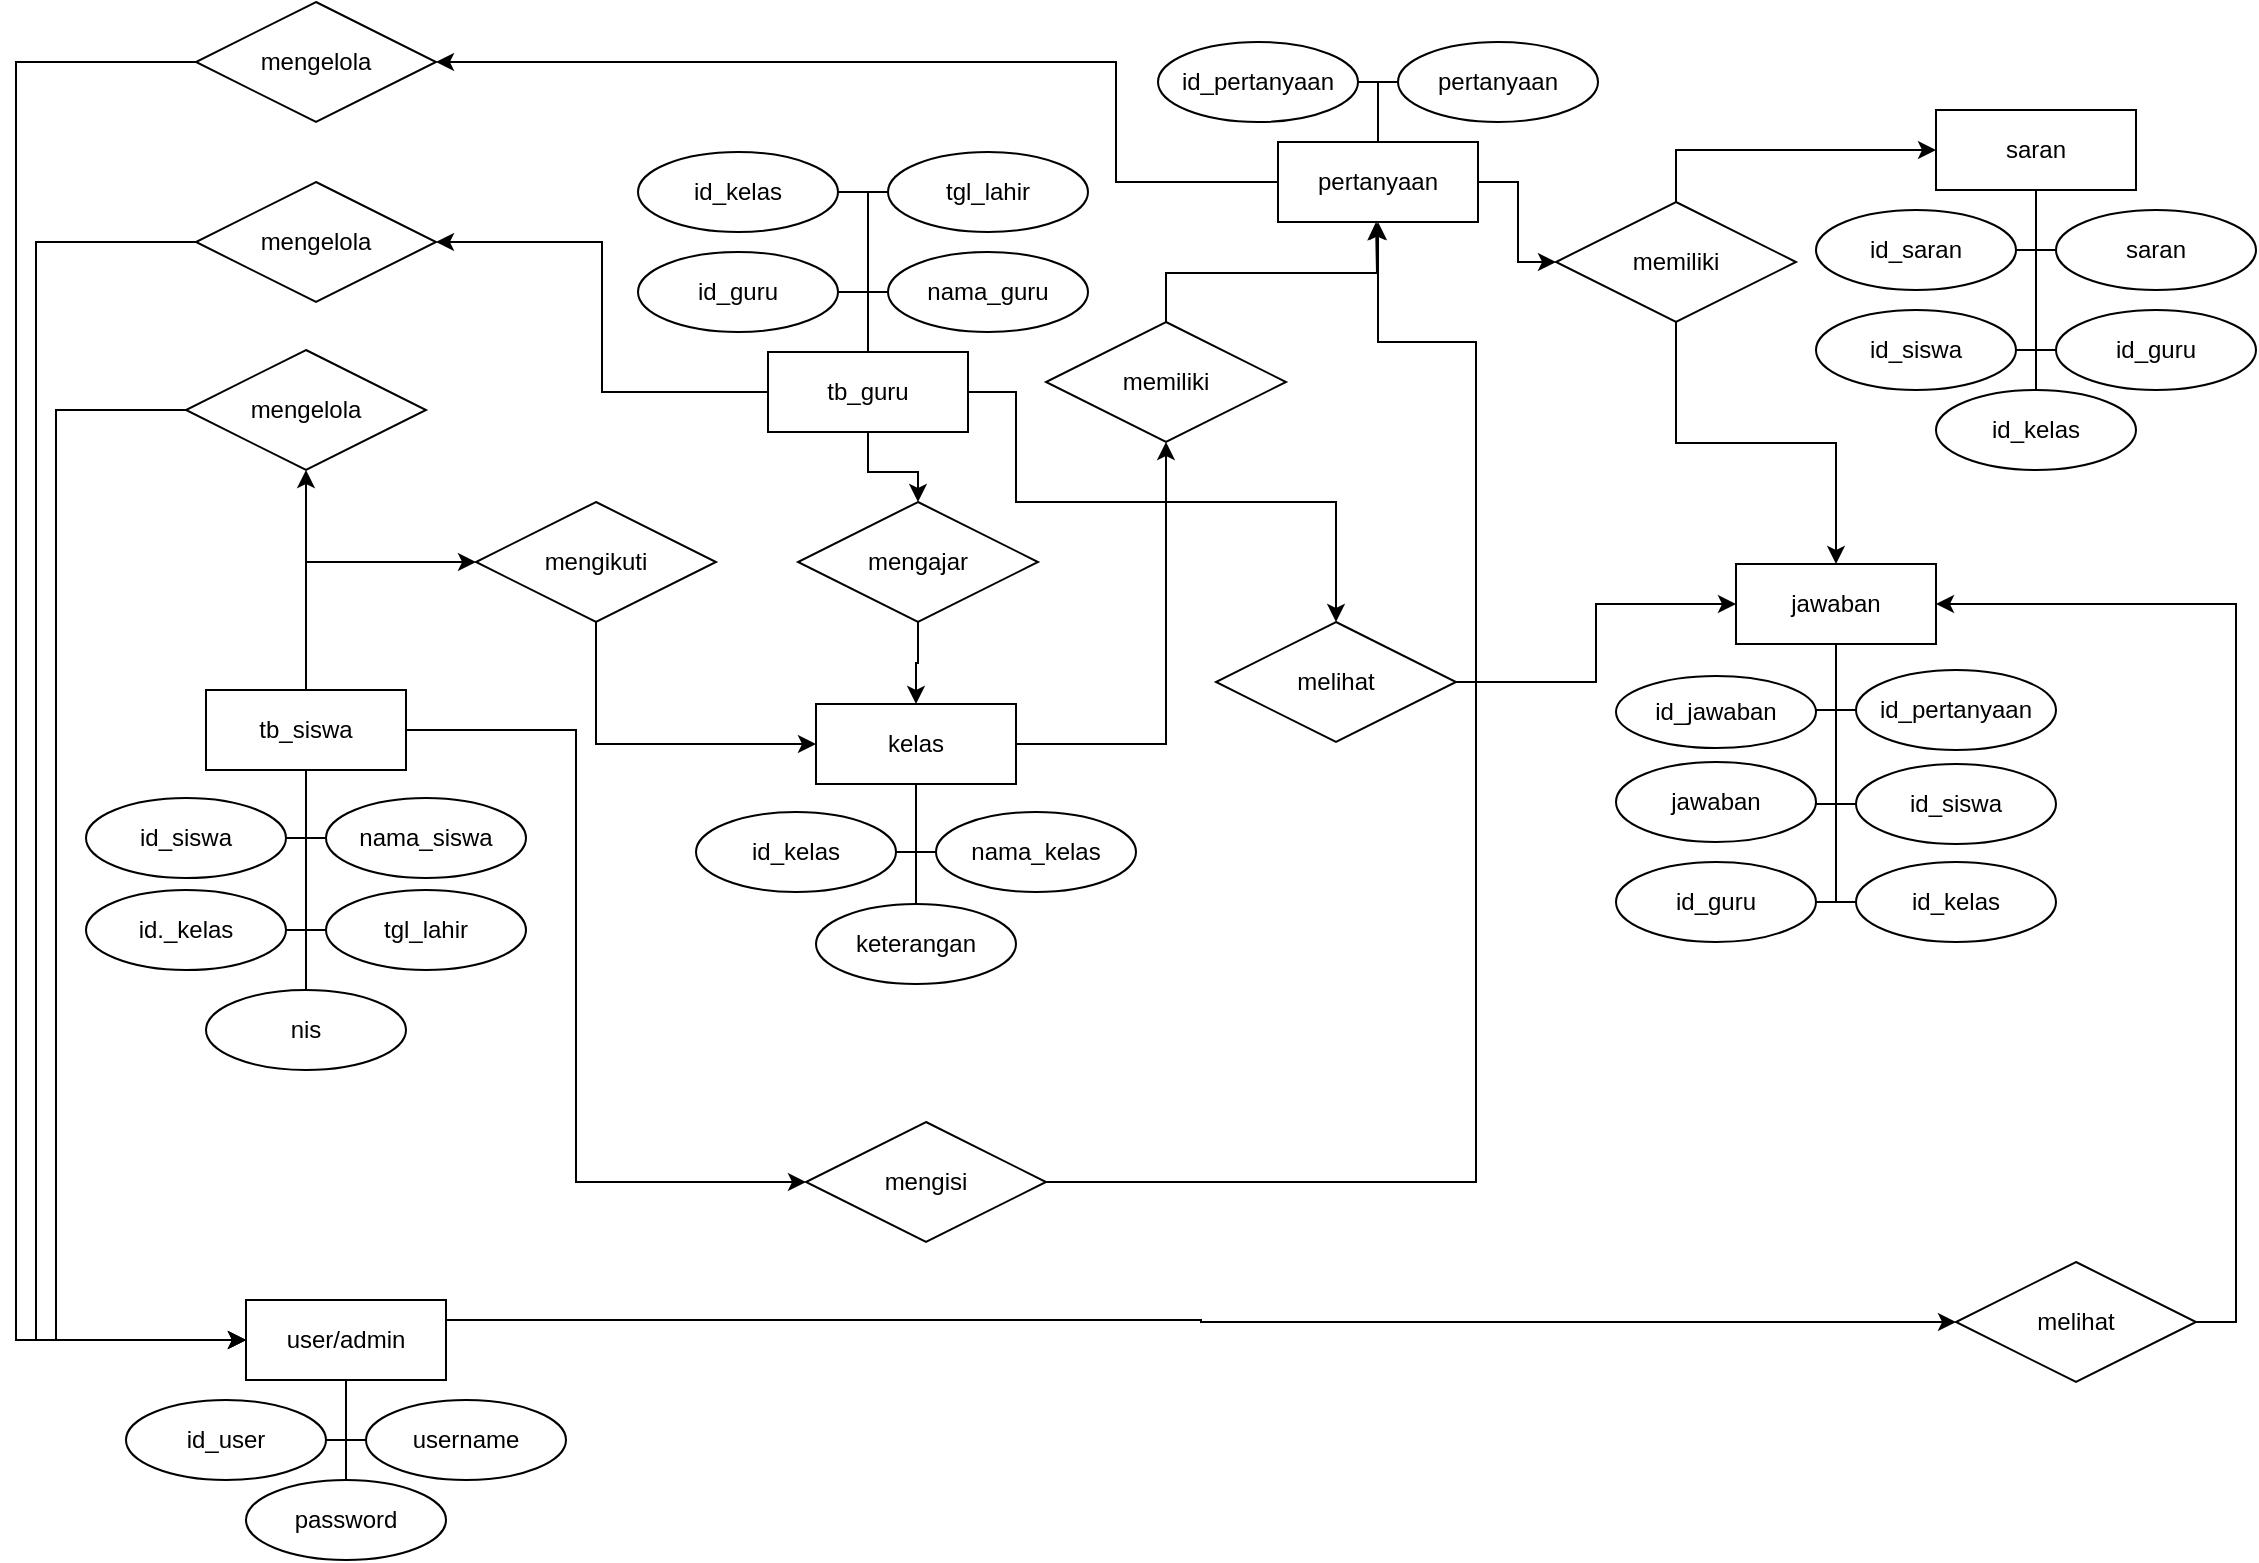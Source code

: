 <mxfile version="24.2.1" type="github">
  <diagram name="Halaman-1" id="s6odWYtnzc3tq_8RDWhx">
    <mxGraphModel dx="1443" dy="835" grid="1" gridSize="10" guides="1" tooltips="1" connect="1" arrows="1" fold="1" page="1" pageScale="1" pageWidth="1169" pageHeight="827" math="0" shadow="0">
      <root>
        <mxCell id="0" />
        <mxCell id="1" parent="0" />
        <mxCell id="OrHR6ifepcob_qLJRINy-78" style="edgeStyle=orthogonalEdgeStyle;rounded=0;orthogonalLoop=1;jettySize=auto;html=1;exitX=1;exitY=0.25;exitDx=0;exitDy=0;entryX=0;entryY=0.5;entryDx=0;entryDy=0;" edge="1" parent="1" source="5ooC5CI0XXPNZEL45VDL-1" target="OrHR6ifepcob_qLJRINy-68">
          <mxGeometry relative="1" as="geometry" />
        </mxCell>
        <mxCell id="5ooC5CI0XXPNZEL45VDL-1" value="user/admin" style="whiteSpace=wrap;html=1;align=center;" parent="1" vertex="1">
          <mxGeometry x="135" y="689" width="100" height="40" as="geometry" />
        </mxCell>
        <mxCell id="OrHR6ifepcob_qLJRINy-63" style="edgeStyle=orthogonalEdgeStyle;rounded=0;orthogonalLoop=1;jettySize=auto;html=1;exitX=1;exitY=0.5;exitDx=0;exitDy=0;entryX=0;entryY=0.5;entryDx=0;entryDy=0;endArrow=none;endFill=0;" edge="1" parent="1" source="gpOwEk4-FQtOBYrFqCJH-1" target="gpOwEk4-FQtOBYrFqCJH-2">
          <mxGeometry relative="1" as="geometry" />
        </mxCell>
        <mxCell id="gpOwEk4-FQtOBYrFqCJH-1" value="id_user" style="ellipse;whiteSpace=wrap;html=1;align=center;" parent="1" vertex="1">
          <mxGeometry x="75" y="739" width="100" height="40" as="geometry" />
        </mxCell>
        <mxCell id="gpOwEk4-FQtOBYrFqCJH-2" value="username" style="ellipse;whiteSpace=wrap;html=1;align=center;" parent="1" vertex="1">
          <mxGeometry x="195" y="739" width="100" height="40" as="geometry" />
        </mxCell>
        <mxCell id="OrHR6ifepcob_qLJRINy-62" style="edgeStyle=orthogonalEdgeStyle;rounded=0;orthogonalLoop=1;jettySize=auto;html=1;exitX=0.5;exitY=0;exitDx=0;exitDy=0;entryX=0.5;entryY=1;entryDx=0;entryDy=0;endArrow=none;endFill=0;" edge="1" parent="1" source="gpOwEk4-FQtOBYrFqCJH-3" target="5ooC5CI0XXPNZEL45VDL-1">
          <mxGeometry relative="1" as="geometry" />
        </mxCell>
        <mxCell id="gpOwEk4-FQtOBYrFqCJH-3" value="password" style="ellipse;whiteSpace=wrap;html=1;align=center;" parent="1" vertex="1">
          <mxGeometry x="135" y="779" width="100" height="40" as="geometry" />
        </mxCell>
        <mxCell id="OrHR6ifepcob_qLJRINy-80" style="edgeStyle=orthogonalEdgeStyle;rounded=0;orthogonalLoop=1;jettySize=auto;html=1;exitX=0;exitY=0.5;exitDx=0;exitDy=0;entryX=0;entryY=0.5;entryDx=0;entryDy=0;" edge="1" parent="1" source="gpOwEk4-FQtOBYrFqCJH-4" target="OrHR6ifepcob_qLJRINy-69">
          <mxGeometry relative="1" as="geometry">
            <Array as="points">
              <mxPoint x="300" y="404" />
              <mxPoint x="300" y="630" />
            </Array>
          </mxGeometry>
        </mxCell>
        <mxCell id="OrHR6ifepcob_qLJRINy-89" style="edgeStyle=orthogonalEdgeStyle;rounded=0;orthogonalLoop=1;jettySize=auto;html=1;exitX=0.5;exitY=0;exitDx=0;exitDy=0;entryX=0;entryY=0.5;entryDx=0;entryDy=0;" edge="1" parent="1" source="gpOwEk4-FQtOBYrFqCJH-4" target="OrHR6ifepcob_qLJRINy-73">
          <mxGeometry relative="1" as="geometry" />
        </mxCell>
        <mxCell id="OrHR6ifepcob_qLJRINy-106" style="edgeStyle=orthogonalEdgeStyle;rounded=0;orthogonalLoop=1;jettySize=auto;html=1;exitX=0.5;exitY=0;exitDx=0;exitDy=0;entryX=0.5;entryY=1;entryDx=0;entryDy=0;" edge="1" parent="1" source="gpOwEk4-FQtOBYrFqCJH-4" target="OrHR6ifepcob_qLJRINy-65">
          <mxGeometry relative="1" as="geometry" />
        </mxCell>
        <mxCell id="gpOwEk4-FQtOBYrFqCJH-4" value="tb_siswa" style="whiteSpace=wrap;html=1;align=center;" parent="1" vertex="1">
          <mxGeometry x="115" y="384" width="100" height="40" as="geometry" />
        </mxCell>
        <mxCell id="OrHR6ifepcob_qLJRINy-61" style="edgeStyle=orthogonalEdgeStyle;rounded=0;orthogonalLoop=1;jettySize=auto;html=1;exitX=1;exitY=0.5;exitDx=0;exitDy=0;entryX=0;entryY=0.5;entryDx=0;entryDy=0;endArrow=none;endFill=0;" edge="1" parent="1" source="gpOwEk4-FQtOBYrFqCJH-5" target="gpOwEk4-FQtOBYrFqCJH-6">
          <mxGeometry relative="1" as="geometry" />
        </mxCell>
        <mxCell id="gpOwEk4-FQtOBYrFqCJH-5" value="id_siswa" style="ellipse;whiteSpace=wrap;html=1;align=center;" parent="1" vertex="1">
          <mxGeometry x="55" y="438" width="100" height="40" as="geometry" />
        </mxCell>
        <mxCell id="gpOwEk4-FQtOBYrFqCJH-6" value="nama_siswa" style="ellipse;whiteSpace=wrap;html=1;align=center;" parent="1" vertex="1">
          <mxGeometry x="175" y="438" width="100" height="40" as="geometry" />
        </mxCell>
        <mxCell id="gpOwEk4-FQtOBYrFqCJH-7" value="tgl_lahir" style="ellipse;whiteSpace=wrap;html=1;align=center;" parent="1" vertex="1">
          <mxGeometry x="175" y="484" width="100" height="40" as="geometry" />
        </mxCell>
        <mxCell id="OrHR6ifepcob_qLJRINy-60" style="edgeStyle=orthogonalEdgeStyle;rounded=0;orthogonalLoop=1;jettySize=auto;html=1;exitX=1;exitY=0.5;exitDx=0;exitDy=0;entryX=0;entryY=0.5;entryDx=0;entryDy=0;endArrow=none;endFill=0;" edge="1" parent="1" source="gpOwEk4-FQtOBYrFqCJH-8" target="gpOwEk4-FQtOBYrFqCJH-7">
          <mxGeometry relative="1" as="geometry" />
        </mxCell>
        <mxCell id="gpOwEk4-FQtOBYrFqCJH-8" value="id._kelas" style="ellipse;whiteSpace=wrap;html=1;align=center;" parent="1" vertex="1">
          <mxGeometry x="55" y="484" width="100" height="40" as="geometry" />
        </mxCell>
        <mxCell id="OrHR6ifepcob_qLJRINy-97" style="edgeStyle=orthogonalEdgeStyle;rounded=0;orthogonalLoop=1;jettySize=auto;html=1;exitX=0.5;exitY=1;exitDx=0;exitDy=0;entryX=0.5;entryY=0;entryDx=0;entryDy=0;" edge="1" parent="1" source="OrHR6ifepcob_qLJRINy-1" target="OrHR6ifepcob_qLJRINy-74">
          <mxGeometry relative="1" as="geometry" />
        </mxCell>
        <mxCell id="OrHR6ifepcob_qLJRINy-99" style="edgeStyle=orthogonalEdgeStyle;rounded=0;orthogonalLoop=1;jettySize=auto;html=1;exitX=1;exitY=0.5;exitDx=0;exitDy=0;entryX=0.5;entryY=0;entryDx=0;entryDy=0;" edge="1" parent="1" source="OrHR6ifepcob_qLJRINy-1" target="OrHR6ifepcob_qLJRINy-75">
          <mxGeometry relative="1" as="geometry">
            <Array as="points">
              <mxPoint x="520" y="235" />
              <mxPoint x="520" y="290" />
              <mxPoint x="680" y="290" />
            </Array>
          </mxGeometry>
        </mxCell>
        <mxCell id="OrHR6ifepcob_qLJRINy-103" style="edgeStyle=orthogonalEdgeStyle;rounded=0;orthogonalLoop=1;jettySize=auto;html=1;exitX=0;exitY=0.5;exitDx=0;exitDy=0;entryX=1;entryY=0.5;entryDx=0;entryDy=0;" edge="1" parent="1" source="OrHR6ifepcob_qLJRINy-1" target="OrHR6ifepcob_qLJRINy-70">
          <mxGeometry relative="1" as="geometry" />
        </mxCell>
        <mxCell id="OrHR6ifepcob_qLJRINy-1" value="tb_guru" style="whiteSpace=wrap;html=1;align=center;" vertex="1" parent="1">
          <mxGeometry x="396" y="215" width="100" height="40" as="geometry" />
        </mxCell>
        <mxCell id="OrHR6ifepcob_qLJRINy-4" value="id_kelas" style="ellipse;whiteSpace=wrap;html=1;align=center;" vertex="1" parent="1">
          <mxGeometry x="331" y="115" width="100" height="40" as="geometry" />
        </mxCell>
        <mxCell id="OrHR6ifepcob_qLJRINy-5" value="id_guru" style="ellipse;whiteSpace=wrap;html=1;align=center;" vertex="1" parent="1">
          <mxGeometry x="331" y="165" width="100" height="40" as="geometry" />
        </mxCell>
        <mxCell id="OrHR6ifepcob_qLJRINy-14" style="edgeStyle=orthogonalEdgeStyle;rounded=0;orthogonalLoop=1;jettySize=auto;html=1;exitX=0;exitY=0.5;exitDx=0;exitDy=0;entryX=1;entryY=0.5;entryDx=0;entryDy=0;endArrow=none;endFill=0;" edge="1" parent="1" source="OrHR6ifepcob_qLJRINy-6" target="OrHR6ifepcob_qLJRINy-5">
          <mxGeometry relative="1" as="geometry" />
        </mxCell>
        <mxCell id="OrHR6ifepcob_qLJRINy-6" value="nama_guru" style="ellipse;whiteSpace=wrap;html=1;align=center;" vertex="1" parent="1">
          <mxGeometry x="456" y="165" width="100" height="40" as="geometry" />
        </mxCell>
        <mxCell id="OrHR6ifepcob_qLJRINy-15" style="edgeStyle=orthogonalEdgeStyle;rounded=0;orthogonalLoop=1;jettySize=auto;html=1;exitX=0;exitY=0.5;exitDx=0;exitDy=0;endArrow=none;endFill=0;" edge="1" parent="1" source="OrHR6ifepcob_qLJRINy-7" target="OrHR6ifepcob_qLJRINy-4">
          <mxGeometry relative="1" as="geometry" />
        </mxCell>
        <mxCell id="OrHR6ifepcob_qLJRINy-17" style="edgeStyle=orthogonalEdgeStyle;rounded=0;orthogonalLoop=1;jettySize=auto;html=1;exitX=0;exitY=0.5;exitDx=0;exitDy=0;entryX=0.5;entryY=0;entryDx=0;entryDy=0;endArrow=none;endFill=0;" edge="1" parent="1" source="OrHR6ifepcob_qLJRINy-7" target="OrHR6ifepcob_qLJRINy-1">
          <mxGeometry relative="1" as="geometry">
            <Array as="points">
              <mxPoint x="446" y="135" />
            </Array>
          </mxGeometry>
        </mxCell>
        <mxCell id="OrHR6ifepcob_qLJRINy-7" value="tgl_lahir" style="ellipse;whiteSpace=wrap;html=1;align=center;" vertex="1" parent="1">
          <mxGeometry x="456" y="115" width="100" height="40" as="geometry" />
        </mxCell>
        <mxCell id="OrHR6ifepcob_qLJRINy-59" style="edgeStyle=orthogonalEdgeStyle;rounded=0;orthogonalLoop=1;jettySize=auto;html=1;exitX=0.5;exitY=0;exitDx=0;exitDy=0;endArrow=none;endFill=0;" edge="1" parent="1" source="OrHR6ifepcob_qLJRINy-9" target="gpOwEk4-FQtOBYrFqCJH-4">
          <mxGeometry relative="1" as="geometry" />
        </mxCell>
        <mxCell id="OrHR6ifepcob_qLJRINy-9" value="nis" style="ellipse;whiteSpace=wrap;html=1;align=center;" vertex="1" parent="1">
          <mxGeometry x="115" y="534" width="100" height="40" as="geometry" />
        </mxCell>
        <mxCell id="OrHR6ifepcob_qLJRINy-92" style="edgeStyle=orthogonalEdgeStyle;rounded=0;orthogonalLoop=1;jettySize=auto;html=1;exitX=1;exitY=0.5;exitDx=0;exitDy=0;entryX=0.5;entryY=1;entryDx=0;entryDy=0;" edge="1" parent="1" source="OrHR6ifepcob_qLJRINy-27" target="OrHR6ifepcob_qLJRINy-76">
          <mxGeometry relative="1" as="geometry" />
        </mxCell>
        <mxCell id="OrHR6ifepcob_qLJRINy-27" value="kelas" style="whiteSpace=wrap;html=1;align=center;" vertex="1" parent="1">
          <mxGeometry x="420" y="391" width="100" height="40" as="geometry" />
        </mxCell>
        <mxCell id="OrHR6ifepcob_qLJRINy-28" style="edgeStyle=orthogonalEdgeStyle;rounded=0;orthogonalLoop=1;jettySize=auto;html=1;exitX=1;exitY=0.5;exitDx=0;exitDy=0;entryX=0;entryY=0.5;entryDx=0;entryDy=0;endArrow=none;endFill=0;" edge="1" parent="1" source="OrHR6ifepcob_qLJRINy-29" target="OrHR6ifepcob_qLJRINy-30">
          <mxGeometry relative="1" as="geometry" />
        </mxCell>
        <mxCell id="OrHR6ifepcob_qLJRINy-29" value="id_kelas" style="ellipse;whiteSpace=wrap;html=1;align=center;" vertex="1" parent="1">
          <mxGeometry x="360" y="445" width="100" height="40" as="geometry" />
        </mxCell>
        <mxCell id="OrHR6ifepcob_qLJRINy-30" value="nama_kelas" style="ellipse;whiteSpace=wrap;html=1;align=center;" vertex="1" parent="1">
          <mxGeometry x="480" y="445" width="100" height="40" as="geometry" />
        </mxCell>
        <mxCell id="OrHR6ifepcob_qLJRINy-31" style="edgeStyle=orthogonalEdgeStyle;rounded=0;orthogonalLoop=1;jettySize=auto;html=1;exitX=0.5;exitY=0;exitDx=0;exitDy=0;entryX=0.5;entryY=1;entryDx=0;entryDy=0;endArrow=none;endFill=0;" edge="1" parent="1" source="OrHR6ifepcob_qLJRINy-32" target="OrHR6ifepcob_qLJRINy-27">
          <mxGeometry relative="1" as="geometry" />
        </mxCell>
        <mxCell id="OrHR6ifepcob_qLJRINy-32" value="keterangan" style="ellipse;whiteSpace=wrap;html=1;align=center;" vertex="1" parent="1">
          <mxGeometry x="420" y="491" width="100" height="40" as="geometry" />
        </mxCell>
        <mxCell id="OrHR6ifepcob_qLJRINy-33" value="jawaban" style="whiteSpace=wrap;html=1;align=center;" vertex="1" parent="1">
          <mxGeometry x="880" y="321" width="100" height="40" as="geometry" />
        </mxCell>
        <mxCell id="OrHR6ifepcob_qLJRINy-34" value="id_jawaban" style="ellipse;whiteSpace=wrap;html=1;align=center;" vertex="1" parent="1">
          <mxGeometry x="820" y="377" width="100" height="36" as="geometry" />
        </mxCell>
        <mxCell id="OrHR6ifepcob_qLJRINy-42" style="edgeStyle=orthogonalEdgeStyle;rounded=0;orthogonalLoop=1;jettySize=auto;html=1;exitX=0;exitY=0.5;exitDx=0;exitDy=0;entryX=1;entryY=0.5;entryDx=0;entryDy=0;endArrow=none;endFill=0;" edge="1" parent="1" source="OrHR6ifepcob_qLJRINy-35" target="OrHR6ifepcob_qLJRINy-34">
          <mxGeometry relative="1" as="geometry" />
        </mxCell>
        <mxCell id="OrHR6ifepcob_qLJRINy-35" value="id_pertanyaan" style="ellipse;whiteSpace=wrap;html=1;align=center;" vertex="1" parent="1">
          <mxGeometry x="940" y="374" width="100" height="40" as="geometry" />
        </mxCell>
        <mxCell id="OrHR6ifepcob_qLJRINy-36" value="jawaban" style="ellipse;whiteSpace=wrap;html=1;align=center;" vertex="1" parent="1">
          <mxGeometry x="820" y="420" width="100" height="40" as="geometry" />
        </mxCell>
        <mxCell id="OrHR6ifepcob_qLJRINy-41" style="edgeStyle=orthogonalEdgeStyle;rounded=0;orthogonalLoop=1;jettySize=auto;html=1;exitX=0;exitY=0.5;exitDx=0;exitDy=0;endArrow=none;endFill=0;" edge="1" parent="1" source="OrHR6ifepcob_qLJRINy-37" target="OrHR6ifepcob_qLJRINy-36">
          <mxGeometry relative="1" as="geometry" />
        </mxCell>
        <mxCell id="OrHR6ifepcob_qLJRINy-37" value="id_siswa" style="ellipse;whiteSpace=wrap;html=1;align=center;" vertex="1" parent="1">
          <mxGeometry x="940" y="421" width="100" height="40" as="geometry" />
        </mxCell>
        <mxCell id="OrHR6ifepcob_qLJRINy-43" style="edgeStyle=orthogonalEdgeStyle;rounded=0;orthogonalLoop=1;jettySize=auto;html=1;exitX=1;exitY=0.5;exitDx=0;exitDy=0;endArrow=none;endFill=0;" edge="1" parent="1" source="OrHR6ifepcob_qLJRINy-38">
          <mxGeometry relative="1" as="geometry">
            <mxPoint x="940" y="490.167" as="targetPoint" />
          </mxGeometry>
        </mxCell>
        <mxCell id="OrHR6ifepcob_qLJRINy-38" value="id_guru" style="ellipse;whiteSpace=wrap;html=1;align=center;" vertex="1" parent="1">
          <mxGeometry x="820" y="470" width="100" height="40" as="geometry" />
        </mxCell>
        <mxCell id="OrHR6ifepcob_qLJRINy-40" style="edgeStyle=orthogonalEdgeStyle;rounded=0;orthogonalLoop=1;jettySize=auto;html=1;exitX=0;exitY=0.5;exitDx=0;exitDy=0;entryX=0.5;entryY=1;entryDx=0;entryDy=0;endArrow=none;endFill=0;" edge="1" parent="1" source="OrHR6ifepcob_qLJRINy-39" target="OrHR6ifepcob_qLJRINy-33">
          <mxGeometry relative="1" as="geometry">
            <Array as="points">
              <mxPoint x="930" y="490" />
            </Array>
          </mxGeometry>
        </mxCell>
        <mxCell id="OrHR6ifepcob_qLJRINy-39" value="id_kelas" style="ellipse;whiteSpace=wrap;html=1;align=center;" vertex="1" parent="1">
          <mxGeometry x="940" y="470" width="100" height="40" as="geometry" />
        </mxCell>
        <mxCell id="OrHR6ifepcob_qLJRINy-82" style="edgeStyle=orthogonalEdgeStyle;rounded=0;orthogonalLoop=1;jettySize=auto;html=1;exitX=1;exitY=0.5;exitDx=0;exitDy=0;entryX=0;entryY=0.5;entryDx=0;entryDy=0;" edge="1" parent="1" source="OrHR6ifepcob_qLJRINy-44" target="OrHR6ifepcob_qLJRINy-77">
          <mxGeometry relative="1" as="geometry" />
        </mxCell>
        <mxCell id="OrHR6ifepcob_qLJRINy-102" style="edgeStyle=orthogonalEdgeStyle;rounded=0;orthogonalLoop=1;jettySize=auto;html=1;exitX=0;exitY=0.5;exitDx=0;exitDy=0;entryX=1;entryY=0.5;entryDx=0;entryDy=0;" edge="1" parent="1" source="OrHR6ifepcob_qLJRINy-44" target="OrHR6ifepcob_qLJRINy-71">
          <mxGeometry relative="1" as="geometry">
            <Array as="points">
              <mxPoint x="570" y="130" />
              <mxPoint x="570" y="70" />
            </Array>
          </mxGeometry>
        </mxCell>
        <mxCell id="OrHR6ifepcob_qLJRINy-44" value="pertanyaan" style="whiteSpace=wrap;html=1;align=center;" vertex="1" parent="1">
          <mxGeometry x="651" y="110" width="100" height="40" as="geometry" />
        </mxCell>
        <mxCell id="OrHR6ifepcob_qLJRINy-58" style="edgeStyle=orthogonalEdgeStyle;rounded=0;orthogonalLoop=1;jettySize=auto;html=1;exitX=1;exitY=0.5;exitDx=0;exitDy=0;endArrow=none;endFill=0;" edge="1" parent="1" source="OrHR6ifepcob_qLJRINy-45">
          <mxGeometry relative="1" as="geometry">
            <mxPoint x="711" y="80" as="targetPoint" />
          </mxGeometry>
        </mxCell>
        <mxCell id="OrHR6ifepcob_qLJRINy-45" value="id_pertanyaan" style="ellipse;whiteSpace=wrap;html=1;align=center;" vertex="1" parent="1">
          <mxGeometry x="591" y="60" width="100" height="40" as="geometry" />
        </mxCell>
        <mxCell id="OrHR6ifepcob_qLJRINy-57" style="edgeStyle=orthogonalEdgeStyle;rounded=0;orthogonalLoop=1;jettySize=auto;html=1;exitX=0;exitY=0.5;exitDx=0;exitDy=0;entryX=0.5;entryY=0;entryDx=0;entryDy=0;endArrow=none;endFill=0;" edge="1" parent="1" source="OrHR6ifepcob_qLJRINy-46" target="OrHR6ifepcob_qLJRINy-44">
          <mxGeometry relative="1" as="geometry" />
        </mxCell>
        <mxCell id="OrHR6ifepcob_qLJRINy-46" value="pertanyaan" style="ellipse;whiteSpace=wrap;html=1;align=center;" vertex="1" parent="1">
          <mxGeometry x="711" y="60" width="100" height="40" as="geometry" />
        </mxCell>
        <mxCell id="OrHR6ifepcob_qLJRINy-47" value="saran" style="whiteSpace=wrap;html=1;align=center;" vertex="1" parent="1">
          <mxGeometry x="980" y="94" width="100" height="40" as="geometry" />
        </mxCell>
        <mxCell id="OrHR6ifepcob_qLJRINy-56" style="edgeStyle=orthogonalEdgeStyle;rounded=0;orthogonalLoop=1;jettySize=auto;html=1;exitX=1;exitY=0.5;exitDx=0;exitDy=0;entryX=0;entryY=0.5;entryDx=0;entryDy=0;endArrow=none;endFill=0;" edge="1" parent="1" source="OrHR6ifepcob_qLJRINy-49" target="OrHR6ifepcob_qLJRINy-50">
          <mxGeometry relative="1" as="geometry" />
        </mxCell>
        <mxCell id="OrHR6ifepcob_qLJRINy-49" value="id_saran" style="ellipse;whiteSpace=wrap;html=1;align=center;" vertex="1" parent="1">
          <mxGeometry x="920" y="144" width="100" height="40" as="geometry" />
        </mxCell>
        <mxCell id="OrHR6ifepcob_qLJRINy-50" value="saran" style="ellipse;whiteSpace=wrap;html=1;align=center;" vertex="1" parent="1">
          <mxGeometry x="1040" y="144" width="100" height="40" as="geometry" />
        </mxCell>
        <mxCell id="OrHR6ifepcob_qLJRINy-55" style="edgeStyle=orthogonalEdgeStyle;rounded=0;orthogonalLoop=1;jettySize=auto;html=1;exitX=1;exitY=0.5;exitDx=0;exitDy=0;entryX=0;entryY=0.5;entryDx=0;entryDy=0;endArrow=none;endFill=0;" edge="1" parent="1" source="OrHR6ifepcob_qLJRINy-51" target="OrHR6ifepcob_qLJRINy-52">
          <mxGeometry relative="1" as="geometry" />
        </mxCell>
        <mxCell id="OrHR6ifepcob_qLJRINy-51" value="id_siswa" style="ellipse;whiteSpace=wrap;html=1;align=center;" vertex="1" parent="1">
          <mxGeometry x="920" y="194" width="100" height="40" as="geometry" />
        </mxCell>
        <mxCell id="OrHR6ifepcob_qLJRINy-52" value="id_guru" style="ellipse;whiteSpace=wrap;html=1;align=center;" vertex="1" parent="1">
          <mxGeometry x="1040" y="194" width="100" height="40" as="geometry" />
        </mxCell>
        <mxCell id="OrHR6ifepcob_qLJRINy-54" style="edgeStyle=orthogonalEdgeStyle;rounded=0;orthogonalLoop=1;jettySize=auto;html=1;exitX=0.5;exitY=0;exitDx=0;exitDy=0;entryX=0.5;entryY=1;entryDx=0;entryDy=0;endArrow=none;endFill=0;" edge="1" parent="1" source="OrHR6ifepcob_qLJRINy-53" target="OrHR6ifepcob_qLJRINy-47">
          <mxGeometry relative="1" as="geometry" />
        </mxCell>
        <mxCell id="OrHR6ifepcob_qLJRINy-53" value="id_kelas" style="ellipse;whiteSpace=wrap;html=1;align=center;" vertex="1" parent="1">
          <mxGeometry x="980" y="234" width="100" height="40" as="geometry" />
        </mxCell>
        <mxCell id="OrHR6ifepcob_qLJRINy-108" style="edgeStyle=orthogonalEdgeStyle;rounded=0;orthogonalLoop=1;jettySize=auto;html=1;exitX=0;exitY=0.5;exitDx=0;exitDy=0;entryX=0;entryY=0.5;entryDx=0;entryDy=0;" edge="1" parent="1" source="OrHR6ifepcob_qLJRINy-65" target="5ooC5CI0XXPNZEL45VDL-1">
          <mxGeometry relative="1" as="geometry">
            <Array as="points">
              <mxPoint x="40" y="244" />
              <mxPoint x="40" y="709" />
            </Array>
          </mxGeometry>
        </mxCell>
        <mxCell id="OrHR6ifepcob_qLJRINy-65" value="mengelola" style="shape=rhombus;perimeter=rhombusPerimeter;whiteSpace=wrap;html=1;align=center;" vertex="1" parent="1">
          <mxGeometry x="105" y="214" width="120" height="60" as="geometry" />
        </mxCell>
        <mxCell id="OrHR6ifepcob_qLJRINy-67" style="edgeStyle=orthogonalEdgeStyle;rounded=0;orthogonalLoop=1;jettySize=auto;html=1;exitX=0.5;exitY=1;exitDx=0;exitDy=0;" edge="1" parent="1" source="OrHR6ifepcob_qLJRINy-65" target="OrHR6ifepcob_qLJRINy-65">
          <mxGeometry relative="1" as="geometry" />
        </mxCell>
        <mxCell id="OrHR6ifepcob_qLJRINy-100" style="edgeStyle=orthogonalEdgeStyle;rounded=0;orthogonalLoop=1;jettySize=auto;html=1;exitX=1;exitY=0.5;exitDx=0;exitDy=0;entryX=1;entryY=0.5;entryDx=0;entryDy=0;" edge="1" parent="1" source="OrHR6ifepcob_qLJRINy-68" target="OrHR6ifepcob_qLJRINy-33">
          <mxGeometry relative="1" as="geometry" />
        </mxCell>
        <mxCell id="OrHR6ifepcob_qLJRINy-68" value="melihat" style="shape=rhombus;perimeter=rhombusPerimeter;whiteSpace=wrap;html=1;align=center;" vertex="1" parent="1">
          <mxGeometry x="990" y="670" width="120" height="60" as="geometry" />
        </mxCell>
        <mxCell id="OrHR6ifepcob_qLJRINy-81" style="edgeStyle=orthogonalEdgeStyle;rounded=0;orthogonalLoop=1;jettySize=auto;html=1;exitX=1;exitY=0.5;exitDx=0;exitDy=0;entryX=0.5;entryY=1;entryDx=0;entryDy=0;" edge="1" parent="1" source="OrHR6ifepcob_qLJRINy-69" target="OrHR6ifepcob_qLJRINy-44">
          <mxGeometry relative="1" as="geometry">
            <Array as="points">
              <mxPoint x="750" y="630" />
              <mxPoint x="750" y="210" />
              <mxPoint x="701" y="210" />
            </Array>
          </mxGeometry>
        </mxCell>
        <mxCell id="OrHR6ifepcob_qLJRINy-69" value="mengisi" style="shape=rhombus;perimeter=rhombusPerimeter;whiteSpace=wrap;html=1;align=center;" vertex="1" parent="1">
          <mxGeometry x="415" y="600" width="120" height="60" as="geometry" />
        </mxCell>
        <mxCell id="OrHR6ifepcob_qLJRINy-110" style="edgeStyle=orthogonalEdgeStyle;rounded=0;orthogonalLoop=1;jettySize=auto;html=1;exitX=0;exitY=0.5;exitDx=0;exitDy=0;entryX=0;entryY=0.5;entryDx=0;entryDy=0;" edge="1" parent="1" source="OrHR6ifepcob_qLJRINy-70" target="5ooC5CI0XXPNZEL45VDL-1">
          <mxGeometry relative="1" as="geometry">
            <Array as="points">
              <mxPoint x="30" y="160" />
              <mxPoint x="30" y="709" />
            </Array>
          </mxGeometry>
        </mxCell>
        <mxCell id="OrHR6ifepcob_qLJRINy-70" value="mengelola" style="shape=rhombus;perimeter=rhombusPerimeter;whiteSpace=wrap;html=1;align=center;" vertex="1" parent="1">
          <mxGeometry x="110" y="130" width="120" height="60" as="geometry" />
        </mxCell>
        <mxCell id="OrHR6ifepcob_qLJRINy-111" style="edgeStyle=orthogonalEdgeStyle;rounded=0;orthogonalLoop=1;jettySize=auto;html=1;exitX=0;exitY=0.5;exitDx=0;exitDy=0;entryX=0;entryY=0.5;entryDx=0;entryDy=0;" edge="1" parent="1" source="OrHR6ifepcob_qLJRINy-71" target="5ooC5CI0XXPNZEL45VDL-1">
          <mxGeometry relative="1" as="geometry">
            <Array as="points">
              <mxPoint x="20" y="70" />
              <mxPoint x="20" y="709" />
            </Array>
          </mxGeometry>
        </mxCell>
        <mxCell id="OrHR6ifepcob_qLJRINy-71" value="mengelola" style="shape=rhombus;perimeter=rhombusPerimeter;whiteSpace=wrap;html=1;align=center;" vertex="1" parent="1">
          <mxGeometry x="110" y="40" width="120" height="60" as="geometry" />
        </mxCell>
        <mxCell id="OrHR6ifepcob_qLJRINy-90" style="edgeStyle=orthogonalEdgeStyle;rounded=0;orthogonalLoop=1;jettySize=auto;html=1;exitX=0.5;exitY=1;exitDx=0;exitDy=0;entryX=0;entryY=0.5;entryDx=0;entryDy=0;" edge="1" parent="1" source="OrHR6ifepcob_qLJRINy-73" target="OrHR6ifepcob_qLJRINy-27">
          <mxGeometry relative="1" as="geometry" />
        </mxCell>
        <mxCell id="OrHR6ifepcob_qLJRINy-73" value="mengikuti" style="shape=rhombus;perimeter=rhombusPerimeter;whiteSpace=wrap;html=1;align=center;" vertex="1" parent="1">
          <mxGeometry x="250" y="290" width="120" height="60" as="geometry" />
        </mxCell>
        <mxCell id="OrHR6ifepcob_qLJRINy-91" style="edgeStyle=orthogonalEdgeStyle;rounded=0;orthogonalLoop=1;jettySize=auto;html=1;exitX=0.5;exitY=1;exitDx=0;exitDy=0;entryX=0.5;entryY=0;entryDx=0;entryDy=0;" edge="1" parent="1" source="OrHR6ifepcob_qLJRINy-74" target="OrHR6ifepcob_qLJRINy-27">
          <mxGeometry relative="1" as="geometry" />
        </mxCell>
        <mxCell id="OrHR6ifepcob_qLJRINy-74" value="mengajar" style="shape=rhombus;perimeter=rhombusPerimeter;whiteSpace=wrap;html=1;align=center;" vertex="1" parent="1">
          <mxGeometry x="411" y="290" width="120" height="60" as="geometry" />
        </mxCell>
        <mxCell id="OrHR6ifepcob_qLJRINy-96" style="edgeStyle=orthogonalEdgeStyle;rounded=0;orthogonalLoop=1;jettySize=auto;html=1;exitX=1;exitY=0.5;exitDx=0;exitDy=0;entryX=0;entryY=0.5;entryDx=0;entryDy=0;" edge="1" parent="1" source="OrHR6ifepcob_qLJRINy-75" target="OrHR6ifepcob_qLJRINy-33">
          <mxGeometry relative="1" as="geometry" />
        </mxCell>
        <mxCell id="OrHR6ifepcob_qLJRINy-75" value="melihat" style="shape=rhombus;perimeter=rhombusPerimeter;whiteSpace=wrap;html=1;align=center;" vertex="1" parent="1">
          <mxGeometry x="620" y="350" width="120" height="60" as="geometry" />
        </mxCell>
        <mxCell id="OrHR6ifepcob_qLJRINy-86" style="edgeStyle=orthogonalEdgeStyle;rounded=0;orthogonalLoop=1;jettySize=auto;html=1;exitX=0.5;exitY=0;exitDx=0;exitDy=0;" edge="1" parent="1" source="OrHR6ifepcob_qLJRINy-76">
          <mxGeometry relative="1" as="geometry">
            <mxPoint x="700" y="150" as="targetPoint" />
          </mxGeometry>
        </mxCell>
        <mxCell id="OrHR6ifepcob_qLJRINy-76" value="memiliki" style="shape=rhombus;perimeter=rhombusPerimeter;whiteSpace=wrap;html=1;align=center;" vertex="1" parent="1">
          <mxGeometry x="535" y="200" width="120" height="60" as="geometry" />
        </mxCell>
        <mxCell id="OrHR6ifepcob_qLJRINy-84" style="edgeStyle=orthogonalEdgeStyle;rounded=0;orthogonalLoop=1;jettySize=auto;html=1;exitX=0.5;exitY=1;exitDx=0;exitDy=0;entryX=0.5;entryY=0;entryDx=0;entryDy=0;" edge="1" parent="1" source="OrHR6ifepcob_qLJRINy-77" target="OrHR6ifepcob_qLJRINy-33">
          <mxGeometry relative="1" as="geometry" />
        </mxCell>
        <mxCell id="OrHR6ifepcob_qLJRINy-101" style="edgeStyle=orthogonalEdgeStyle;rounded=0;orthogonalLoop=1;jettySize=auto;html=1;exitX=0.5;exitY=0;exitDx=0;exitDy=0;entryX=0;entryY=0.5;entryDx=0;entryDy=0;" edge="1" parent="1" source="OrHR6ifepcob_qLJRINy-77" target="OrHR6ifepcob_qLJRINy-47">
          <mxGeometry relative="1" as="geometry" />
        </mxCell>
        <mxCell id="OrHR6ifepcob_qLJRINy-77" value="memiliki" style="shape=rhombus;perimeter=rhombusPerimeter;whiteSpace=wrap;html=1;align=center;" vertex="1" parent="1">
          <mxGeometry x="790" y="140" width="120" height="60" as="geometry" />
        </mxCell>
      </root>
    </mxGraphModel>
  </diagram>
</mxfile>
